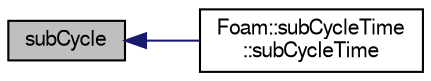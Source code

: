 digraph "subCycle"
{
  bgcolor="transparent";
  edge [fontname="FreeSans",fontsize="10",labelfontname="FreeSans",labelfontsize="10"];
  node [fontname="FreeSans",fontsize="10",shape=record];
  rankdir="LR";
  Node1 [label="subCycle",height=0.2,width=0.4,color="black", fillcolor="grey75", style="filled" fontcolor="black"];
  Node1 -> Node2 [dir="back",color="midnightblue",fontsize="10",style="solid",fontname="FreeSans"];
  Node2 [label="Foam::subCycleTime\l::subCycleTime",height=0.2,width=0.4,color="black",URL="$a02394.html#a9292beb034fa59451acfa464e50cfceb",tooltip="Construct from original time and number of sub-cycles. "];
}
